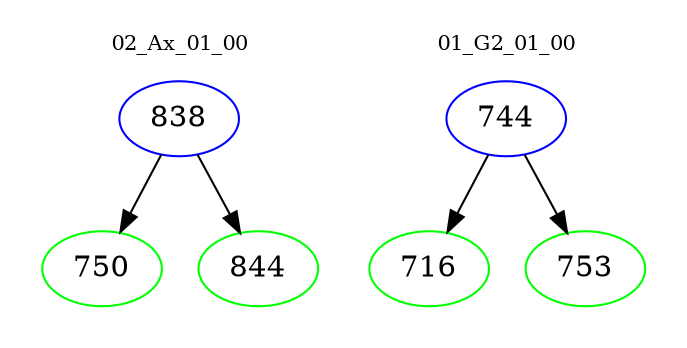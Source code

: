 digraph{
subgraph cluster_0 {
color = white
label = "02_Ax_01_00";
fontsize=10;
T0_838 [label="838", color="blue"]
T0_838 -> T0_750 [color="black"]
T0_750 [label="750", color="green"]
T0_838 -> T0_844 [color="black"]
T0_844 [label="844", color="green"]
}
subgraph cluster_1 {
color = white
label = "01_G2_01_00";
fontsize=10;
T1_744 [label="744", color="blue"]
T1_744 -> T1_716 [color="black"]
T1_716 [label="716", color="green"]
T1_744 -> T1_753 [color="black"]
T1_753 [label="753", color="green"]
}
}
